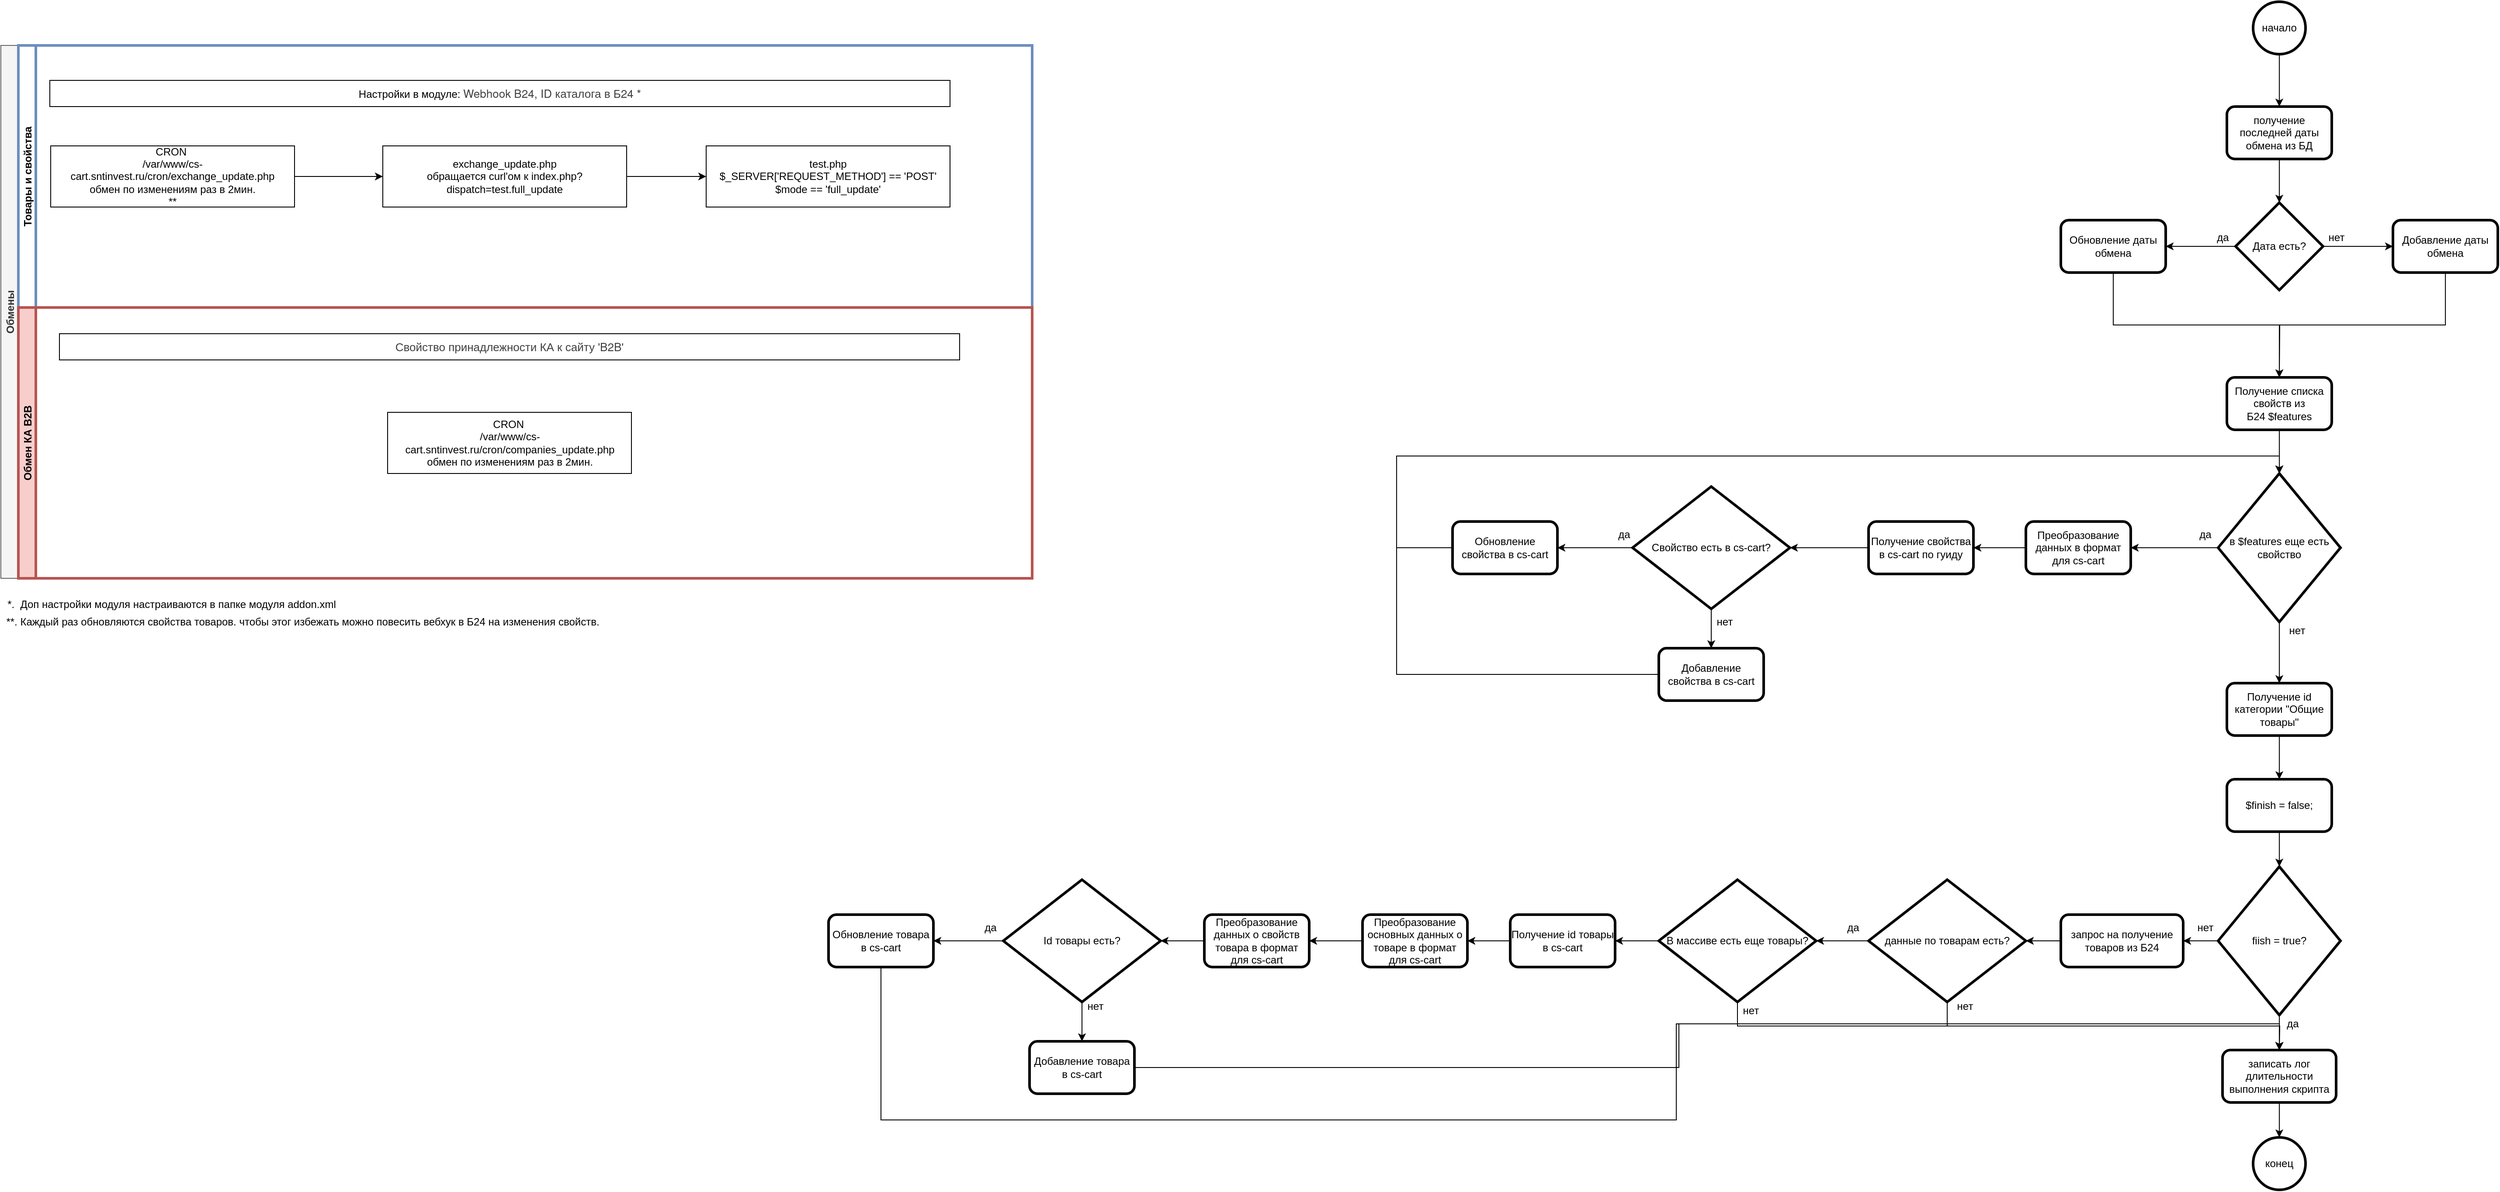 <mxfile version="14.9.3" type="github">
  <diagram id="j4ZZNj0FwjgIqDuPUFBv" name="Page-1">
    <mxGraphModel dx="3685" dy="2258" grid="1" gridSize="10" guides="1" tooltips="1" connect="1" arrows="1" fold="1" page="1" pageScale="1" pageWidth="827" pageHeight="1169" math="0" shadow="0">
      <root>
        <mxCell id="0" />
        <mxCell id="1" parent="0" />
        <mxCell id="-RVjPIY-SrxG8pLP0WiR-11" value="**. Каждый раз обновляются свойства товаров. чтобы этог избежать можно повесить вебхук в Б24 на изменения свойств." style="text;html=1;align=center;verticalAlign=middle;resizable=0;points=[];autosize=1;strokeColor=none;" vertex="1" parent="1">
          <mxGeometry x="-1307" y="690" width="690" height="20" as="geometry" />
        </mxCell>
        <mxCell id="-RVjPIY-SrxG8pLP0WiR-13" value="Обмены" style="swimlane;childLayout=stackLayout;resizeParent=1;resizeParentMax=0;horizontal=0;startSize=20;horizontalStack=0;fillColor=#f5f5f5;strokeColor=#666666;fontColor=#333333;" vertex="1" parent="1">
          <mxGeometry x="-1307" y="40" width="1180" height="610" as="geometry" />
        </mxCell>
        <mxCell id="-RVjPIY-SrxG8pLP0WiR-14" value="Товары и свойства" style="swimlane;startSize=20;horizontal=0;strokeColor=#6c8ebf;strokeWidth=3;" vertex="1" parent="-RVjPIY-SrxG8pLP0WiR-13">
          <mxGeometry x="20" width="1160" height="300" as="geometry" />
        </mxCell>
        <mxCell id="-RVjPIY-SrxG8pLP0WiR-18" style="edgeStyle=orthogonalEdgeStyle;rounded=0;orthogonalLoop=1;jettySize=auto;html=1;exitX=1;exitY=0.5;exitDx=0;exitDy=0;entryX=0;entryY=0.5;entryDx=0;entryDy=0;" edge="1" parent="-RVjPIY-SrxG8pLP0WiR-14" source="-RVjPIY-SrxG8pLP0WiR-10" target="-RVjPIY-SrxG8pLP0WiR-17">
          <mxGeometry relative="1" as="geometry" />
        </mxCell>
        <mxCell id="-RVjPIY-SrxG8pLP0WiR-10" value="CRON&amp;nbsp;&lt;br&gt;&lt;div&gt;/var/www/cs-cart.sntinvest.ru/cron/exchange_update.php&lt;/div&gt;&lt;div&gt;обмен по изменениям раз в 2мин.&lt;/div&gt;&lt;div&gt;**&lt;/div&gt;" style="rounded=0;whiteSpace=wrap;html=1;" vertex="1" parent="-RVjPIY-SrxG8pLP0WiR-14">
          <mxGeometry x="37" y="115" width="279" height="70" as="geometry" />
        </mxCell>
        <mxCell id="-RVjPIY-SrxG8pLP0WiR-20" style="edgeStyle=orthogonalEdgeStyle;rounded=0;orthogonalLoop=1;jettySize=auto;html=1;exitX=1;exitY=0.5;exitDx=0;exitDy=0;entryX=0;entryY=0.5;entryDx=0;entryDy=0;" edge="1" parent="-RVjPIY-SrxG8pLP0WiR-14" source="-RVjPIY-SrxG8pLP0WiR-17" target="-RVjPIY-SrxG8pLP0WiR-19">
          <mxGeometry relative="1" as="geometry" />
        </mxCell>
        <mxCell id="-RVjPIY-SrxG8pLP0WiR-17" value="exchange_update.php&lt;br&gt;обращается curl&#39;ом к index.php?dispatch=test.full_update" style="rounded=0;whiteSpace=wrap;html=1;" vertex="1" parent="-RVjPIY-SrxG8pLP0WiR-14">
          <mxGeometry x="417" y="115" width="279" height="70" as="geometry" />
        </mxCell>
        <mxCell id="-RVjPIY-SrxG8pLP0WiR-19" value="test.php&lt;br&gt;$_SERVER[&#39;REQUEST_METHOD&#39;] == &#39;POST&#39;&lt;br&gt;$mode == &#39;full_update&#39;" style="rounded=0;whiteSpace=wrap;html=1;" vertex="1" parent="-RVjPIY-SrxG8pLP0WiR-14">
          <mxGeometry x="787" y="115" width="279" height="70" as="geometry" />
        </mxCell>
        <mxCell id="-RVjPIY-SrxG8pLP0WiR-21" value="Настройки в модуле:&amp;nbsp;&lt;span style=&quot;color: rgb(64 , 64 , 64) ; font-family: &amp;#34;helvetica neue&amp;#34; , &amp;#34;helvetica&amp;#34; , &amp;#34;arial&amp;#34; , sans-serif ; font-size: 13px ; text-align: right ; background-color: rgb(255 , 255 , 255)&quot;&gt;Webhook B24,&amp;nbsp;&lt;/span&gt;&lt;span style=&quot;color: rgb(64 , 64 , 64) ; font-family: &amp;#34;helvetica neue&amp;#34; , &amp;#34;helvetica&amp;#34; , &amp;#34;arial&amp;#34; , sans-serif ; font-size: 13px ; text-align: right ; background-color: rgb(255 , 255 , 255)&quot;&gt;ID каталога в Б24 *&lt;/span&gt;" style="rounded=0;whiteSpace=wrap;html=1;" vertex="1" parent="-RVjPIY-SrxG8pLP0WiR-14">
          <mxGeometry x="36" y="40" width="1030" height="30" as="geometry" />
        </mxCell>
        <mxCell id="-RVjPIY-SrxG8pLP0WiR-15" value="Обмен КА B2B" style="swimlane;startSize=20;horizontal=0;fillColor=#f8cecc;strokeColor=#b85450;strokeWidth=3;" vertex="1" parent="-RVjPIY-SrxG8pLP0WiR-13">
          <mxGeometry x="20" y="300" width="1160" height="310" as="geometry" />
        </mxCell>
        <mxCell id="-RVjPIY-SrxG8pLP0WiR-23" value="CRON&amp;nbsp;&lt;br&gt;&lt;div&gt;/var/www/cs-cart.sntinvest.ru/cron/companies_update.php&lt;/div&gt;&lt;div&gt;обмен по изменениям раз в 2мин.&lt;/div&gt;" style="rounded=0;whiteSpace=wrap;html=1;" vertex="1" parent="-RVjPIY-SrxG8pLP0WiR-15">
          <mxGeometry x="422.5" y="120" width="279" height="70" as="geometry" />
        </mxCell>
        <mxCell id="-RVjPIY-SrxG8pLP0WiR-25" value="&#xa;&#xa;&lt;span style=&quot;color: rgb(64, 64, 64); font-family: &amp;quot;helvetica neue&amp;quot;, helvetica, arial, sans-serif; font-size: 13px; font-style: normal; font-weight: 400; letter-spacing: normal; text-align: right; text-indent: 0px; text-transform: none; word-spacing: 0px; background-color: rgb(255, 255, 255); display: inline; float: none;&quot;&gt;Свойство принадлежности КА к сайту &#39;B2B&#39;&lt;/span&gt;&#xa;&#xa;" style="rounded=0;whiteSpace=wrap;html=1;" vertex="1" parent="-RVjPIY-SrxG8pLP0WiR-15">
          <mxGeometry x="47" y="30" width="1030" height="30" as="geometry" />
        </mxCell>
        <mxCell id="-RVjPIY-SrxG8pLP0WiR-22" value="*.&amp;nbsp; Доп настройки модуля настраиваются в папке модуля addon.xml" style="text;html=1;align=center;verticalAlign=middle;resizable=0;points=[];autosize=1;strokeColor=none;" vertex="1" parent="1">
          <mxGeometry x="-1307" y="670" width="390" height="20" as="geometry" />
        </mxCell>
        <mxCell id="-RVjPIY-SrxG8pLP0WiR-29" style="edgeStyle=orthogonalEdgeStyle;rounded=0;orthogonalLoop=1;jettySize=auto;html=1;exitX=0.5;exitY=1;exitDx=0;exitDy=0;entryX=0.5;entryY=0;entryDx=0;entryDy=0;" edge="1" parent="1" source="-RVjPIY-SrxG8pLP0WiR-27" target="-RVjPIY-SrxG8pLP0WiR-28">
          <mxGeometry relative="1" as="geometry" />
        </mxCell>
        <mxCell id="-RVjPIY-SrxG8pLP0WiR-27" value="начало" style="ellipse;whiteSpace=wrap;html=1;aspect=fixed;strokeWidth=3;fillColor=#ffffff;gradientColor=none;" vertex="1" parent="1">
          <mxGeometry x="1270" y="-10" width="60" height="60" as="geometry" />
        </mxCell>
        <mxCell id="-RVjPIY-SrxG8pLP0WiR-31" style="edgeStyle=orthogonalEdgeStyle;rounded=0;orthogonalLoop=1;jettySize=auto;html=1;exitX=0.5;exitY=1;exitDx=0;exitDy=0;entryX=0.5;entryY=0;entryDx=0;entryDy=0;" edge="1" parent="1" source="-RVjPIY-SrxG8pLP0WiR-28" target="-RVjPIY-SrxG8pLP0WiR-30">
          <mxGeometry relative="1" as="geometry" />
        </mxCell>
        <mxCell id="-RVjPIY-SrxG8pLP0WiR-28" value="получение последней даты обмена из БД" style="rounded=1;whiteSpace=wrap;html=1;strokeWidth=3;fillColor=#ffffff;gradientColor=none;" vertex="1" parent="1">
          <mxGeometry x="1240" y="110" width="120" height="60" as="geometry" />
        </mxCell>
        <mxCell id="-RVjPIY-SrxG8pLP0WiR-35" style="edgeStyle=orthogonalEdgeStyle;rounded=0;orthogonalLoop=1;jettySize=auto;html=1;exitX=1;exitY=0.5;exitDx=0;exitDy=0;entryX=0;entryY=0.5;entryDx=0;entryDy=0;" edge="1" parent="1" source="-RVjPIY-SrxG8pLP0WiR-30" target="-RVjPIY-SrxG8pLP0WiR-33">
          <mxGeometry relative="1" as="geometry" />
        </mxCell>
        <mxCell id="-RVjPIY-SrxG8pLP0WiR-36" style="edgeStyle=orthogonalEdgeStyle;rounded=0;orthogonalLoop=1;jettySize=auto;html=1;exitX=0;exitY=0.5;exitDx=0;exitDy=0;entryX=1;entryY=0.5;entryDx=0;entryDy=0;" edge="1" parent="1" source="-RVjPIY-SrxG8pLP0WiR-30" target="-RVjPIY-SrxG8pLP0WiR-34">
          <mxGeometry relative="1" as="geometry" />
        </mxCell>
        <mxCell id="-RVjPIY-SrxG8pLP0WiR-30" value="Дата есть?" style="rhombus;whiteSpace=wrap;html=1;strokeWidth=3;fillColor=#ffffff;gradientColor=none;" vertex="1" parent="1">
          <mxGeometry x="1250" y="220" width="100" height="100" as="geometry" />
        </mxCell>
        <mxCell id="-RVjPIY-SrxG8pLP0WiR-40" style="edgeStyle=orthogonalEdgeStyle;rounded=0;orthogonalLoop=1;jettySize=auto;html=1;exitX=0.5;exitY=1;exitDx=0;exitDy=0;entryX=0.5;entryY=0;entryDx=0;entryDy=0;" edge="1" parent="1" source="-RVjPIY-SrxG8pLP0WiR-33" target="-RVjPIY-SrxG8pLP0WiR-39">
          <mxGeometry relative="1" as="geometry" />
        </mxCell>
        <mxCell id="-RVjPIY-SrxG8pLP0WiR-33" value="Добавление даты обмена" style="rounded=1;whiteSpace=wrap;html=1;strokeWidth=3;fillColor=#ffffff;gradientColor=none;" vertex="1" parent="1">
          <mxGeometry x="1430" y="240" width="120" height="60" as="geometry" />
        </mxCell>
        <mxCell id="-RVjPIY-SrxG8pLP0WiR-41" style="edgeStyle=orthogonalEdgeStyle;rounded=0;orthogonalLoop=1;jettySize=auto;html=1;exitX=0.5;exitY=1;exitDx=0;exitDy=0;" edge="1" parent="1" source="-RVjPIY-SrxG8pLP0WiR-34">
          <mxGeometry relative="1" as="geometry">
            <mxPoint x="1300" y="420" as="targetPoint" />
          </mxGeometry>
        </mxCell>
        <mxCell id="-RVjPIY-SrxG8pLP0WiR-34" value="Обновление даты обмена" style="rounded=1;whiteSpace=wrap;html=1;strokeWidth=3;fillColor=#ffffff;gradientColor=none;" vertex="1" parent="1">
          <mxGeometry x="1050" y="240" width="120" height="60" as="geometry" />
        </mxCell>
        <mxCell id="-RVjPIY-SrxG8pLP0WiR-37" value="нет" style="text;html=1;align=center;verticalAlign=middle;resizable=0;points=[];autosize=1;strokeColor=none;" vertex="1" parent="1">
          <mxGeometry x="1350" y="250" width="30" height="20" as="geometry" />
        </mxCell>
        <mxCell id="-RVjPIY-SrxG8pLP0WiR-38" value="да" style="text;html=1;align=center;verticalAlign=middle;resizable=0;points=[];autosize=1;strokeColor=none;" vertex="1" parent="1">
          <mxGeometry x="1220" y="250" width="30" height="20" as="geometry" />
        </mxCell>
        <mxCell id="-RVjPIY-SrxG8pLP0WiR-44" style="edgeStyle=orthogonalEdgeStyle;rounded=0;orthogonalLoop=1;jettySize=auto;html=1;exitX=0.5;exitY=1;exitDx=0;exitDy=0;entryX=0.5;entryY=0;entryDx=0;entryDy=0;" edge="1" parent="1" source="-RVjPIY-SrxG8pLP0WiR-39" target="-RVjPIY-SrxG8pLP0WiR-42">
          <mxGeometry relative="1" as="geometry" />
        </mxCell>
        <mxCell id="-RVjPIY-SrxG8pLP0WiR-39" value="Получение списка свойств из Б24&amp;nbsp;$features" style="rounded=1;whiteSpace=wrap;html=1;strokeWidth=3;fillColor=#ffffff;gradientColor=none;" vertex="1" parent="1">
          <mxGeometry x="1240" y="420" width="120" height="60" as="geometry" />
        </mxCell>
        <mxCell id="-RVjPIY-SrxG8pLP0WiR-48" style="edgeStyle=orthogonalEdgeStyle;rounded=0;orthogonalLoop=1;jettySize=auto;html=1;exitX=0;exitY=0.5;exitDx=0;exitDy=0;entryX=1;entryY=0.5;entryDx=0;entryDy=0;" edge="1" parent="1" source="-RVjPIY-SrxG8pLP0WiR-42" target="-RVjPIY-SrxG8pLP0WiR-47">
          <mxGeometry relative="1" as="geometry" />
        </mxCell>
        <mxCell id="-RVjPIY-SrxG8pLP0WiR-63" style="edgeStyle=orthogonalEdgeStyle;rounded=0;orthogonalLoop=1;jettySize=auto;html=1;exitX=0.5;exitY=1;exitDx=0;exitDy=0;entryX=0.5;entryY=0;entryDx=0;entryDy=0;" edge="1" parent="1" source="-RVjPIY-SrxG8pLP0WiR-42" target="-RVjPIY-SrxG8pLP0WiR-62">
          <mxGeometry relative="1" as="geometry" />
        </mxCell>
        <mxCell id="-RVjPIY-SrxG8pLP0WiR-42" value="в&amp;nbsp;&lt;span style=&quot;color: rgba(0 , 0 , 0 , 0) ; font-family: monospace ; font-size: 0px&quot;&gt;%3CmxGraphModel%3E%3Croot%3E%3CmxCell%20id%3D%220%22%2F%3E%3CmxCell%20id%3D%221%22%20parent%3D%220%22%2F%3E%3CmxCell%20id%3D%222%22%20value%3D%22%D0%94%D0%B0%D1%82%D0%B0%20%D0%B5%D1%81%D1%82%D1%8C%3F%22%20style%3D%22rhombus%3BwhiteSpace%3Dwrap%3Bhtml%3D1%3BstrokeWidth%3D3%3BfillColor%3D%23ffffff%3BgradientColor%3Dnone%3B%22%20vertex%3D%221%22%20parent%3D%221%22%3E%3CmxGeometry%20x%3D%221250%22%20y%3D%22220%22%20width%3D%22100%22%20height%3D%22100%22%20as%3D%22geometry%22%2F%3E%3C%2FmxCell%3E%3C%2Froot%3E%3C%2FmxGraphModel%3E&lt;/span&gt;&lt;span style=&quot;color: rgba(0 , 0 , 0 , 0) ; font-family: monospace ; font-size: 0px&quot;&gt;%3CmxGraphModel%3E%3Croot%3E%3CmxCell%20id%3D%220%22%2F%3E%3CmxCell%20id%3D%221%22%20parent%3D%220%22%2F%3E%3CmxCell%20id%3D%222%22%20value%3D%22%D0%94%D0%B0%D1%82%D0%B0%20%D0%B5%D1%81%D1%82%D1%8C%3F%22%20style%3D%22rhombus%3BwhiteSpace%3Dwrap%3Bhtml%3D1%3BstrokeWidth%3D3%3BfillColor%3D%23ffffff%3BgradientColor%3Dnone%3B%22%20vertex%3D%221%22%20parent%3D%221%22%3E%3CmxGeometry%20x%3D%221250%22%20y%3D%22220%22%20width%3D%22100%22%20height%3D%22100%22%20as%3D%22geometry%22%2F%3E%3C%2FmxCell%3E%3C%2Froot%3E%3C%2FmxGraphModel%3E&lt;/span&gt;$features еще есть свойство" style="rhombus;whiteSpace=wrap;html=1;strokeWidth=3;fillColor=#ffffff;gradientColor=none;" vertex="1" parent="1">
          <mxGeometry x="1230" y="530" width="140" height="170" as="geometry" />
        </mxCell>
        <mxCell id="-RVjPIY-SrxG8pLP0WiR-46" value="нет" style="text;html=1;align=center;verticalAlign=middle;resizable=0;points=[];autosize=1;strokeColor=none;" vertex="1" parent="1">
          <mxGeometry x="1305" y="700" width="30" height="20" as="geometry" />
        </mxCell>
        <mxCell id="-RVjPIY-SrxG8pLP0WiR-51" style="edgeStyle=orthogonalEdgeStyle;rounded=0;orthogonalLoop=1;jettySize=auto;html=1;exitX=0;exitY=0.5;exitDx=0;exitDy=0;entryX=1;entryY=0.5;entryDx=0;entryDy=0;" edge="1" parent="1" source="-RVjPIY-SrxG8pLP0WiR-47" target="-RVjPIY-SrxG8pLP0WiR-50">
          <mxGeometry relative="1" as="geometry" />
        </mxCell>
        <mxCell id="-RVjPIY-SrxG8pLP0WiR-47" value="Преобразование данных в формат для cs-cart" style="rounded=1;whiteSpace=wrap;html=1;strokeWidth=3;fillColor=#ffffff;gradientColor=none;" vertex="1" parent="1">
          <mxGeometry x="1010" y="585" width="120" height="60" as="geometry" />
        </mxCell>
        <mxCell id="-RVjPIY-SrxG8pLP0WiR-49" value="да" style="text;html=1;align=center;verticalAlign=middle;resizable=0;points=[];autosize=1;strokeColor=none;" vertex="1" parent="1">
          <mxGeometry x="1200" y="590" width="30" height="20" as="geometry" />
        </mxCell>
        <mxCell id="-RVjPIY-SrxG8pLP0WiR-53" style="edgeStyle=orthogonalEdgeStyle;rounded=0;orthogonalLoop=1;jettySize=auto;html=1;exitX=0;exitY=0.5;exitDx=0;exitDy=0;entryX=1;entryY=0.5;entryDx=0;entryDy=0;" edge="1" parent="1" source="-RVjPIY-SrxG8pLP0WiR-50" target="-RVjPIY-SrxG8pLP0WiR-52">
          <mxGeometry relative="1" as="geometry" />
        </mxCell>
        <mxCell id="-RVjPIY-SrxG8pLP0WiR-50" value="Получение свойства в cs-cart по гуиду" style="rounded=1;whiteSpace=wrap;html=1;strokeWidth=3;fillColor=#ffffff;gradientColor=none;" vertex="1" parent="1">
          <mxGeometry x="830" y="585" width="120" height="60" as="geometry" />
        </mxCell>
        <mxCell id="-RVjPIY-SrxG8pLP0WiR-56" style="edgeStyle=orthogonalEdgeStyle;rounded=0;orthogonalLoop=1;jettySize=auto;html=1;exitX=0.5;exitY=1;exitDx=0;exitDy=0;entryX=0.5;entryY=0;entryDx=0;entryDy=0;" edge="1" parent="1" source="-RVjPIY-SrxG8pLP0WiR-52" target="-RVjPIY-SrxG8pLP0WiR-54">
          <mxGeometry relative="1" as="geometry" />
        </mxCell>
        <mxCell id="-RVjPIY-SrxG8pLP0WiR-58" style="edgeStyle=orthogonalEdgeStyle;rounded=0;orthogonalLoop=1;jettySize=auto;html=1;exitX=0;exitY=0.5;exitDx=0;exitDy=0;entryX=1;entryY=0.5;entryDx=0;entryDy=0;" edge="1" parent="1" source="-RVjPIY-SrxG8pLP0WiR-52" target="-RVjPIY-SrxG8pLP0WiR-55">
          <mxGeometry relative="1" as="geometry" />
        </mxCell>
        <mxCell id="-RVjPIY-SrxG8pLP0WiR-52" value="Свойство есть в cs-cart?" style="rhombus;whiteSpace=wrap;html=1;strokeWidth=3;fillColor=#ffffff;gradientColor=none;" vertex="1" parent="1">
          <mxGeometry x="560" y="545" width="180" height="140" as="geometry" />
        </mxCell>
        <mxCell id="-RVjPIY-SrxG8pLP0WiR-60" style="edgeStyle=orthogonalEdgeStyle;rounded=0;orthogonalLoop=1;jettySize=auto;html=1;exitX=0;exitY=0.5;exitDx=0;exitDy=0;entryX=0.5;entryY=0;entryDx=0;entryDy=0;" edge="1" parent="1" source="-RVjPIY-SrxG8pLP0WiR-54" target="-RVjPIY-SrxG8pLP0WiR-42">
          <mxGeometry relative="1" as="geometry">
            <Array as="points">
              <mxPoint x="290" y="760" />
              <mxPoint x="290" y="510" />
              <mxPoint x="1300" y="510" />
            </Array>
          </mxGeometry>
        </mxCell>
        <mxCell id="-RVjPIY-SrxG8pLP0WiR-54" value="Добавление свойства в cs-cart" style="rounded=1;whiteSpace=wrap;html=1;strokeWidth=3;fillColor=#ffffff;gradientColor=none;" vertex="1" parent="1">
          <mxGeometry x="590" y="730" width="120" height="60" as="geometry" />
        </mxCell>
        <mxCell id="-RVjPIY-SrxG8pLP0WiR-61" style="edgeStyle=orthogonalEdgeStyle;rounded=0;orthogonalLoop=1;jettySize=auto;html=1;exitX=0;exitY=0.5;exitDx=0;exitDy=0;entryX=0.5;entryY=0;entryDx=0;entryDy=0;" edge="1" parent="1" source="-RVjPIY-SrxG8pLP0WiR-55" target="-RVjPIY-SrxG8pLP0WiR-42">
          <mxGeometry relative="1" as="geometry">
            <Array as="points">
              <mxPoint x="290" y="615" />
              <mxPoint x="290" y="510" />
              <mxPoint x="1300" y="510" />
            </Array>
          </mxGeometry>
        </mxCell>
        <mxCell id="-RVjPIY-SrxG8pLP0WiR-55" value="Обновление свойства в cs-cart" style="rounded=1;whiteSpace=wrap;html=1;strokeWidth=3;fillColor=#ffffff;gradientColor=none;" vertex="1" parent="1">
          <mxGeometry x="354" y="585" width="120" height="60" as="geometry" />
        </mxCell>
        <mxCell id="-RVjPIY-SrxG8pLP0WiR-57" value="нет" style="text;html=1;align=center;verticalAlign=middle;resizable=0;points=[];autosize=1;strokeColor=none;" vertex="1" parent="1">
          <mxGeometry x="650" y="690" width="30" height="20" as="geometry" />
        </mxCell>
        <mxCell id="-RVjPIY-SrxG8pLP0WiR-59" value="да" style="text;html=1;align=center;verticalAlign=middle;resizable=0;points=[];autosize=1;strokeColor=none;" vertex="1" parent="1">
          <mxGeometry x="535" y="590" width="30" height="20" as="geometry" />
        </mxCell>
        <mxCell id="-RVjPIY-SrxG8pLP0WiR-66" style="edgeStyle=orthogonalEdgeStyle;rounded=0;orthogonalLoop=1;jettySize=auto;html=1;exitX=0.5;exitY=1;exitDx=0;exitDy=0;entryX=0.5;entryY=0;entryDx=0;entryDy=0;" edge="1" parent="1" source="-RVjPIY-SrxG8pLP0WiR-62" target="-RVjPIY-SrxG8pLP0WiR-65">
          <mxGeometry relative="1" as="geometry" />
        </mxCell>
        <mxCell id="-RVjPIY-SrxG8pLP0WiR-62" value="Получение id категории&amp;nbsp;&quot;Общие товары&quot;" style="rounded=1;whiteSpace=wrap;html=1;strokeWidth=3;fillColor=#ffffff;gradientColor=none;" vertex="1" parent="1">
          <mxGeometry x="1240" y="770" width="120" height="60" as="geometry" />
        </mxCell>
        <mxCell id="-RVjPIY-SrxG8pLP0WiR-69" style="edgeStyle=orthogonalEdgeStyle;rounded=0;orthogonalLoop=1;jettySize=auto;html=1;exitX=0.5;exitY=1;exitDx=0;exitDy=0;entryX=0.5;entryY=0;entryDx=0;entryDy=0;" edge="1" parent="1" source="-RVjPIY-SrxG8pLP0WiR-65" target="-RVjPIY-SrxG8pLP0WiR-68">
          <mxGeometry relative="1" as="geometry" />
        </mxCell>
        <mxCell id="-RVjPIY-SrxG8pLP0WiR-65" value="$finish = false;" style="rounded=1;whiteSpace=wrap;html=1;strokeWidth=3;fillColor=#ffffff;gradientColor=none;" vertex="1" parent="1">
          <mxGeometry x="1240" y="880" width="120" height="60" as="geometry" />
        </mxCell>
        <mxCell id="-RVjPIY-SrxG8pLP0WiR-71" style="edgeStyle=orthogonalEdgeStyle;rounded=0;orthogonalLoop=1;jettySize=auto;html=1;exitX=0.5;exitY=1;exitDx=0;exitDy=0;entryX=0.5;entryY=0;entryDx=0;entryDy=0;" edge="1" parent="1" source="-RVjPIY-SrxG8pLP0WiR-68" target="-RVjPIY-SrxG8pLP0WiR-70">
          <mxGeometry relative="1" as="geometry" />
        </mxCell>
        <mxCell id="-RVjPIY-SrxG8pLP0WiR-74" style="edgeStyle=orthogonalEdgeStyle;rounded=0;orthogonalLoop=1;jettySize=auto;html=1;exitX=0;exitY=0.5;exitDx=0;exitDy=0;entryX=1;entryY=0.5;entryDx=0;entryDy=0;" edge="1" parent="1" source="-RVjPIY-SrxG8pLP0WiR-68" target="-RVjPIY-SrxG8pLP0WiR-73">
          <mxGeometry relative="1" as="geometry" />
        </mxCell>
        <mxCell id="-RVjPIY-SrxG8pLP0WiR-68" value="fiish = true?" style="rhombus;whiteSpace=wrap;html=1;strokeWidth=3;fillColor=#ffffff;gradientColor=none;" vertex="1" parent="1">
          <mxGeometry x="1230" y="980" width="140" height="170" as="geometry" />
        </mxCell>
        <mxCell id="-RVjPIY-SrxG8pLP0WiR-77" style="edgeStyle=orthogonalEdgeStyle;rounded=0;orthogonalLoop=1;jettySize=auto;html=1;exitX=0.5;exitY=1;exitDx=0;exitDy=0;entryX=0.5;entryY=0;entryDx=0;entryDy=0;" edge="1" parent="1" source="-RVjPIY-SrxG8pLP0WiR-70" target="-RVjPIY-SrxG8pLP0WiR-76">
          <mxGeometry relative="1" as="geometry" />
        </mxCell>
        <mxCell id="-RVjPIY-SrxG8pLP0WiR-70" value="записать лог длительности выполнения скрипта" style="rounded=1;whiteSpace=wrap;html=1;strokeWidth=3;fillColor=#ffffff;gradientColor=none;" vertex="1" parent="1">
          <mxGeometry x="1235" y="1190" width="130" height="60" as="geometry" />
        </mxCell>
        <mxCell id="-RVjPIY-SrxG8pLP0WiR-72" value="да" style="text;html=1;align=center;verticalAlign=middle;resizable=0;points=[];autosize=1;strokeColor=none;" vertex="1" parent="1">
          <mxGeometry x="1300" y="1150" width="30" height="20" as="geometry" />
        </mxCell>
        <mxCell id="-RVjPIY-SrxG8pLP0WiR-79" style="edgeStyle=orthogonalEdgeStyle;rounded=0;orthogonalLoop=1;jettySize=auto;html=1;exitX=0;exitY=0.5;exitDx=0;exitDy=0;entryX=1;entryY=0.5;entryDx=0;entryDy=0;" edge="1" parent="1" source="-RVjPIY-SrxG8pLP0WiR-73" target="-RVjPIY-SrxG8pLP0WiR-78">
          <mxGeometry relative="1" as="geometry" />
        </mxCell>
        <mxCell id="-RVjPIY-SrxG8pLP0WiR-73" value="запрос на получение товаров из Б24" style="rounded=1;whiteSpace=wrap;html=1;strokeWidth=3;fillColor=#ffffff;gradientColor=none;" vertex="1" parent="1">
          <mxGeometry x="1050" y="1035" width="140" height="60" as="geometry" />
        </mxCell>
        <mxCell id="-RVjPIY-SrxG8pLP0WiR-75" value="нет" style="text;html=1;align=center;verticalAlign=middle;resizable=0;points=[];autosize=1;strokeColor=none;" vertex="1" parent="1">
          <mxGeometry x="1200" y="1040" width="30" height="20" as="geometry" />
        </mxCell>
        <mxCell id="-RVjPIY-SrxG8pLP0WiR-76" value="конец" style="ellipse;whiteSpace=wrap;html=1;aspect=fixed;strokeWidth=3;fillColor=#ffffff;gradientColor=none;" vertex="1" parent="1">
          <mxGeometry x="1270" y="1290" width="60" height="60" as="geometry" />
        </mxCell>
        <mxCell id="-RVjPIY-SrxG8pLP0WiR-80" style="edgeStyle=orthogonalEdgeStyle;rounded=0;orthogonalLoop=1;jettySize=auto;html=1;exitX=0.5;exitY=1;exitDx=0;exitDy=0;entryX=0.5;entryY=0;entryDx=0;entryDy=0;" edge="1" parent="1" source="-RVjPIY-SrxG8pLP0WiR-78" target="-RVjPIY-SrxG8pLP0WiR-70">
          <mxGeometry relative="1" as="geometry" />
        </mxCell>
        <mxCell id="-RVjPIY-SrxG8pLP0WiR-83" style="edgeStyle=orthogonalEdgeStyle;rounded=0;orthogonalLoop=1;jettySize=auto;html=1;exitX=0;exitY=0.5;exitDx=0;exitDy=0;entryX=1;entryY=0.5;entryDx=0;entryDy=0;" edge="1" parent="1" source="-RVjPIY-SrxG8pLP0WiR-78" target="-RVjPIY-SrxG8pLP0WiR-82">
          <mxGeometry relative="1" as="geometry" />
        </mxCell>
        <mxCell id="-RVjPIY-SrxG8pLP0WiR-78" value="данные по товарам есть?" style="rhombus;whiteSpace=wrap;html=1;strokeWidth=3;fillColor=#ffffff;gradientColor=none;" vertex="1" parent="1">
          <mxGeometry x="830" y="995" width="180" height="140" as="geometry" />
        </mxCell>
        <mxCell id="-RVjPIY-SrxG8pLP0WiR-81" value="нет" style="text;html=1;align=center;verticalAlign=middle;resizable=0;points=[];autosize=1;strokeColor=none;" vertex="1" parent="1">
          <mxGeometry x="925" y="1130" width="30" height="20" as="geometry" />
        </mxCell>
        <mxCell id="-RVjPIY-SrxG8pLP0WiR-85" style="edgeStyle=orthogonalEdgeStyle;rounded=0;orthogonalLoop=1;jettySize=auto;html=1;exitX=0.5;exitY=1;exitDx=0;exitDy=0;" edge="1" parent="1" source="-RVjPIY-SrxG8pLP0WiR-82">
          <mxGeometry relative="1" as="geometry">
            <mxPoint x="1300" y="1190" as="targetPoint" />
          </mxGeometry>
        </mxCell>
        <mxCell id="-RVjPIY-SrxG8pLP0WiR-92" style="edgeStyle=orthogonalEdgeStyle;rounded=0;orthogonalLoop=1;jettySize=auto;html=1;exitX=0;exitY=0.5;exitDx=0;exitDy=0;entryX=1;entryY=0.5;entryDx=0;entryDy=0;" edge="1" parent="1" source="-RVjPIY-SrxG8pLP0WiR-82" target="-RVjPIY-SrxG8pLP0WiR-91">
          <mxGeometry relative="1" as="geometry" />
        </mxCell>
        <mxCell id="-RVjPIY-SrxG8pLP0WiR-82" value="В массиве есть еще товары?" style="rhombus;whiteSpace=wrap;html=1;strokeWidth=3;fillColor=#ffffff;gradientColor=none;" vertex="1" parent="1">
          <mxGeometry x="590" y="995" width="180" height="140" as="geometry" />
        </mxCell>
        <mxCell id="-RVjPIY-SrxG8pLP0WiR-84" value="да" style="text;html=1;align=center;verticalAlign=middle;resizable=0;points=[];autosize=1;strokeColor=none;" vertex="1" parent="1">
          <mxGeometry x="797" y="1040" width="30" height="20" as="geometry" />
        </mxCell>
        <mxCell id="-RVjPIY-SrxG8pLP0WiR-86" value="нет" style="text;html=1;align=center;verticalAlign=middle;resizable=0;points=[];autosize=1;strokeColor=none;" vertex="1" parent="1">
          <mxGeometry x="680" y="1135" width="30" height="20" as="geometry" />
        </mxCell>
        <mxCell id="-RVjPIY-SrxG8pLP0WiR-90" style="edgeStyle=orthogonalEdgeStyle;rounded=0;orthogonalLoop=1;jettySize=auto;html=1;exitX=0;exitY=0.5;exitDx=0;exitDy=0;entryX=1;entryY=0.5;entryDx=0;entryDy=0;" edge="1" parent="1" source="-RVjPIY-SrxG8pLP0WiR-87" target="-RVjPIY-SrxG8pLP0WiR-89">
          <mxGeometry relative="1" as="geometry" />
        </mxCell>
        <mxCell id="-RVjPIY-SrxG8pLP0WiR-87" value="Преобразование основных данных о товаре в формат для cs-cart" style="rounded=1;whiteSpace=wrap;html=1;strokeWidth=3;fillColor=#ffffff;gradientColor=none;" vertex="1" parent="1">
          <mxGeometry x="251" y="1035" width="120" height="60" as="geometry" />
        </mxCell>
        <mxCell id="-RVjPIY-SrxG8pLP0WiR-95" style="edgeStyle=orthogonalEdgeStyle;rounded=0;orthogonalLoop=1;jettySize=auto;html=1;exitX=0;exitY=0.5;exitDx=0;exitDy=0;entryX=1;entryY=0.5;entryDx=0;entryDy=0;" edge="1" parent="1" source="-RVjPIY-SrxG8pLP0WiR-89" target="-RVjPIY-SrxG8pLP0WiR-94">
          <mxGeometry relative="1" as="geometry" />
        </mxCell>
        <mxCell id="-RVjPIY-SrxG8pLP0WiR-89" value="Преобразование данных о свойств товара в формат для cs-cart" style="rounded=1;whiteSpace=wrap;html=1;strokeWidth=3;fillColor=#ffffff;gradientColor=none;" vertex="1" parent="1">
          <mxGeometry x="70" y="1035" width="120" height="60" as="geometry" />
        </mxCell>
        <mxCell id="-RVjPIY-SrxG8pLP0WiR-93" style="edgeStyle=orthogonalEdgeStyle;rounded=0;orthogonalLoop=1;jettySize=auto;html=1;exitX=0;exitY=0.5;exitDx=0;exitDy=0;entryX=1;entryY=0.5;entryDx=0;entryDy=0;" edge="1" parent="1" source="-RVjPIY-SrxG8pLP0WiR-91" target="-RVjPIY-SrxG8pLP0WiR-87">
          <mxGeometry relative="1" as="geometry" />
        </mxCell>
        <mxCell id="-RVjPIY-SrxG8pLP0WiR-91" value="Получение id товары в cs-cart" style="rounded=1;whiteSpace=wrap;html=1;strokeWidth=3;fillColor=#ffffff;gradientColor=none;" vertex="1" parent="1">
          <mxGeometry x="420" y="1035" width="120" height="60" as="geometry" />
        </mxCell>
        <mxCell id="-RVjPIY-SrxG8pLP0WiR-98" style="edgeStyle=orthogonalEdgeStyle;rounded=0;orthogonalLoop=1;jettySize=auto;html=1;exitX=0.5;exitY=1;exitDx=0;exitDy=0;entryX=0.5;entryY=0;entryDx=0;entryDy=0;" edge="1" parent="1" source="-RVjPIY-SrxG8pLP0WiR-94" target="-RVjPIY-SrxG8pLP0WiR-96">
          <mxGeometry relative="1" as="geometry" />
        </mxCell>
        <mxCell id="-RVjPIY-SrxG8pLP0WiR-101" style="edgeStyle=orthogonalEdgeStyle;rounded=0;orthogonalLoop=1;jettySize=auto;html=1;exitX=0;exitY=0.5;exitDx=0;exitDy=0;entryX=1;entryY=0.5;entryDx=0;entryDy=0;" edge="1" parent="1" source="-RVjPIY-SrxG8pLP0WiR-94" target="-RVjPIY-SrxG8pLP0WiR-97">
          <mxGeometry relative="1" as="geometry" />
        </mxCell>
        <mxCell id="-RVjPIY-SrxG8pLP0WiR-94" value="Id товары есть?" style="rhombus;whiteSpace=wrap;html=1;strokeWidth=3;fillColor=#ffffff;gradientColor=none;" vertex="1" parent="1">
          <mxGeometry x="-160" y="995" width="180" height="140" as="geometry" />
        </mxCell>
        <mxCell id="-RVjPIY-SrxG8pLP0WiR-105" style="edgeStyle=orthogonalEdgeStyle;rounded=0;orthogonalLoop=1;jettySize=auto;html=1;exitX=1;exitY=0.5;exitDx=0;exitDy=0;entryX=0.5;entryY=0;entryDx=0;entryDy=0;" edge="1" parent="1" source="-RVjPIY-SrxG8pLP0WiR-96" target="-RVjPIY-SrxG8pLP0WiR-70">
          <mxGeometry relative="1" as="geometry">
            <Array as="points">
              <mxPoint x="613" y="1210" />
              <mxPoint x="613" y="1160" />
              <mxPoint x="1300" y="1160" />
            </Array>
          </mxGeometry>
        </mxCell>
        <mxCell id="-RVjPIY-SrxG8pLP0WiR-96" value="Добавление товара в cs-cart" style="rounded=1;whiteSpace=wrap;html=1;strokeWidth=3;fillColor=#ffffff;gradientColor=none;" vertex="1" parent="1">
          <mxGeometry x="-130" y="1180" width="120" height="60" as="geometry" />
        </mxCell>
        <mxCell id="-RVjPIY-SrxG8pLP0WiR-106" style="edgeStyle=orthogonalEdgeStyle;rounded=0;orthogonalLoop=1;jettySize=auto;html=1;exitX=0.5;exitY=1;exitDx=0;exitDy=0;entryX=0.5;entryY=0;entryDx=0;entryDy=0;" edge="1" parent="1" source="-RVjPIY-SrxG8pLP0WiR-97" target="-RVjPIY-SrxG8pLP0WiR-70">
          <mxGeometry relative="1" as="geometry">
            <Array as="points">
              <mxPoint x="-300" y="1270" />
              <mxPoint x="610" y="1270" />
              <mxPoint x="610" y="1160" />
              <mxPoint x="1300" y="1160" />
            </Array>
          </mxGeometry>
        </mxCell>
        <mxCell id="-RVjPIY-SrxG8pLP0WiR-97" value="Обновление товара в cs-cart" style="rounded=1;whiteSpace=wrap;html=1;strokeWidth=3;fillColor=#ffffff;gradientColor=none;" vertex="1" parent="1">
          <mxGeometry x="-360" y="1035" width="120" height="60" as="geometry" />
        </mxCell>
        <mxCell id="-RVjPIY-SrxG8pLP0WiR-100" value="нет" style="text;html=1;align=center;verticalAlign=middle;resizable=0;points=[];autosize=1;strokeColor=none;" vertex="1" parent="1">
          <mxGeometry x="-70" y="1130" width="30" height="20" as="geometry" />
        </mxCell>
        <mxCell id="-RVjPIY-SrxG8pLP0WiR-102" value="да" style="text;html=1;align=center;verticalAlign=middle;resizable=0;points=[];autosize=1;strokeColor=none;" vertex="1" parent="1">
          <mxGeometry x="-190" y="1040" width="30" height="20" as="geometry" />
        </mxCell>
      </root>
    </mxGraphModel>
  </diagram>
</mxfile>
